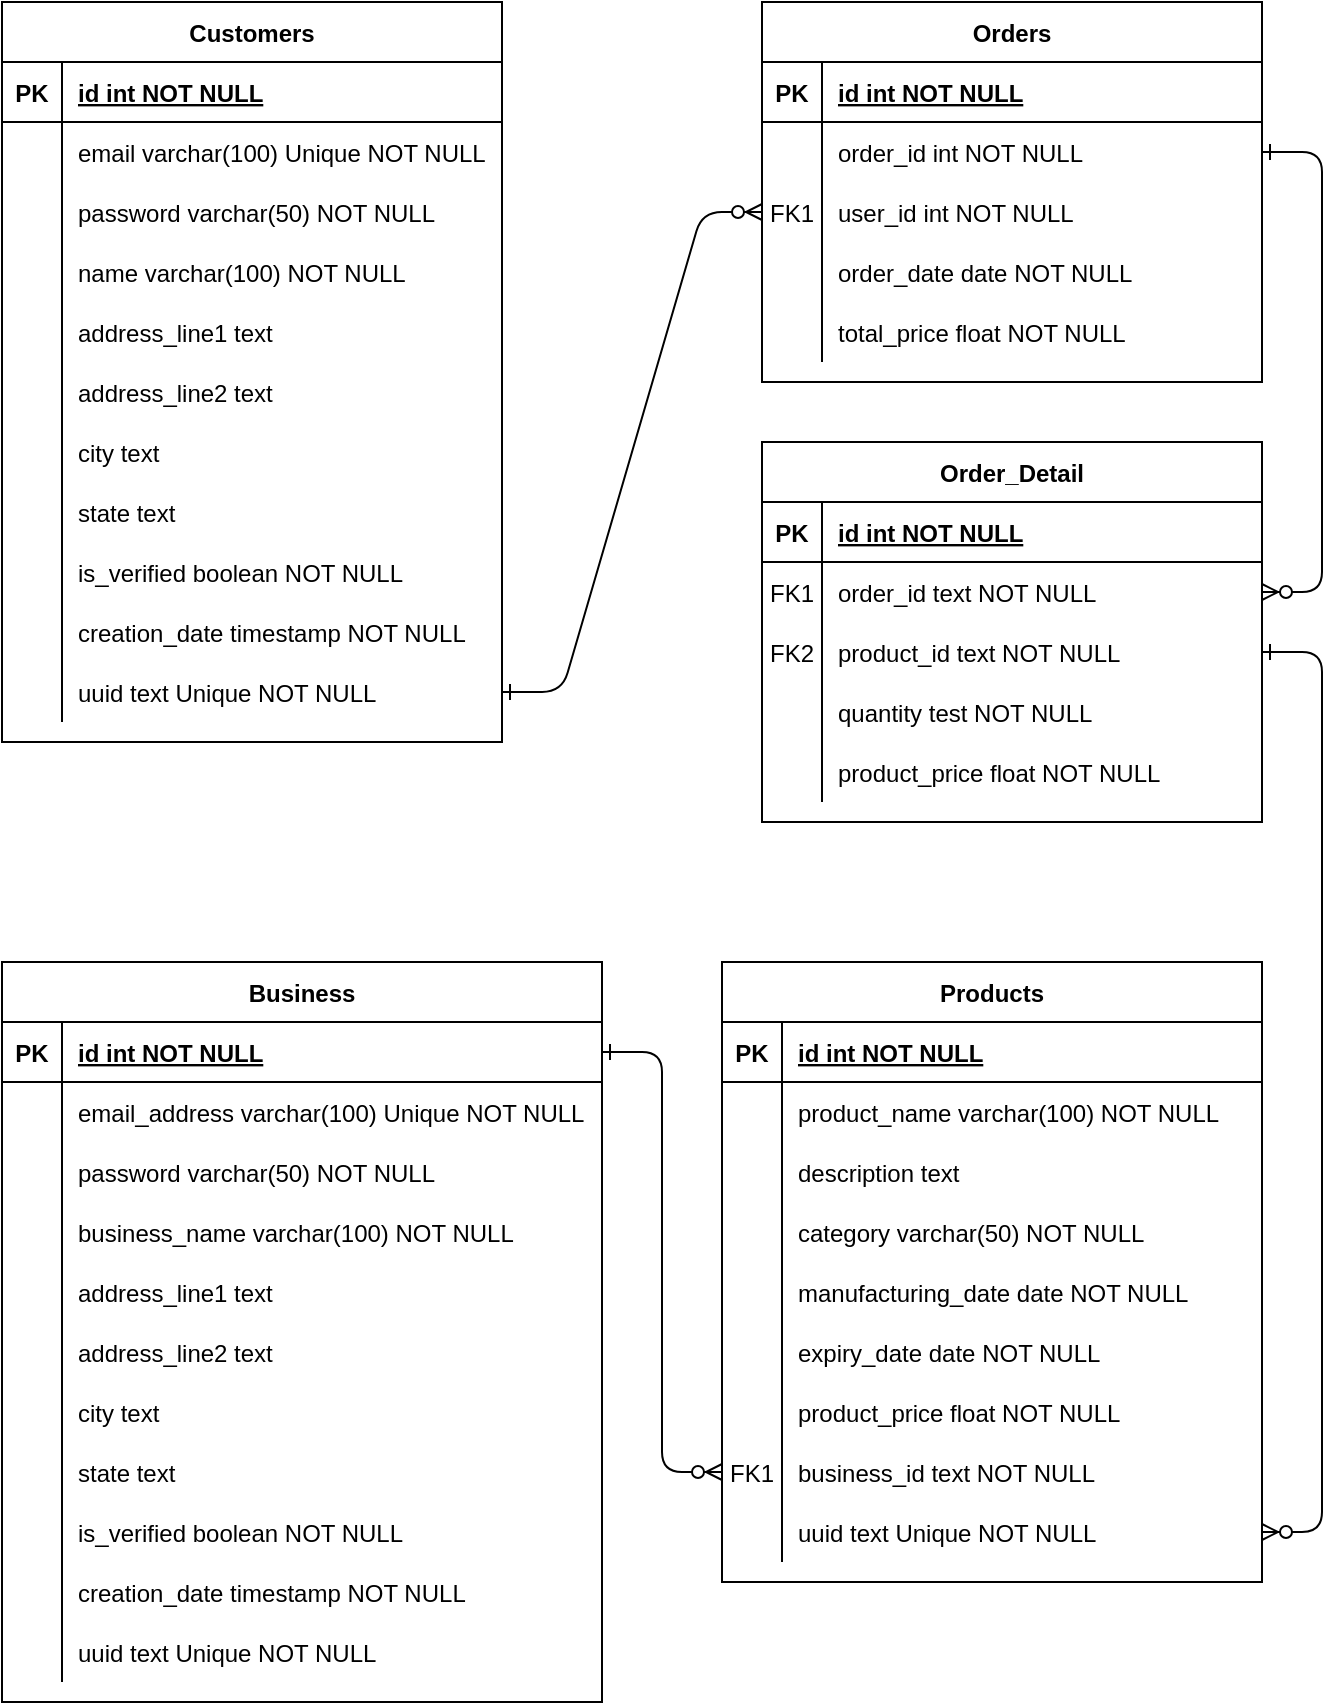 <mxfile version="24.7.1" type="device">
  <diagram id="R2lEEEUBdFMjLlhIrx00" name="Page-1">
    <mxGraphModel dx="1432" dy="617" grid="1" gridSize="10" guides="1" tooltips="1" connect="1" arrows="1" fold="1" page="1" pageScale="1" pageWidth="850" pageHeight="1100" math="0" shadow="0" extFonts="Permanent Marker^https://fonts.googleapis.com/css?family=Permanent+Marker">
      <root>
        <mxCell id="0" />
        <mxCell id="1" parent="0" />
        <mxCell id="C-vyLk0tnHw3VtMMgP7b-1" value="" style="edgeStyle=entityRelationEdgeStyle;endArrow=ERzeroToMany;startArrow=ERone;endFill=1;startFill=0;exitX=1;exitY=0.5;exitDx=0;exitDy=0;" parent="1" source="V-h8MmGBOBJS6h8wDKpX-10" target="C-vyLk0tnHw3VtMMgP7b-6" edge="1">
          <mxGeometry width="100" height="100" relative="1" as="geometry">
            <mxPoint x="340" y="720" as="sourcePoint" />
            <mxPoint x="440" y="620" as="targetPoint" />
          </mxGeometry>
        </mxCell>
        <mxCell id="C-vyLk0tnHw3VtMMgP7b-2" value="Orders" style="shape=table;startSize=30;container=1;collapsible=1;childLayout=tableLayout;fixedRows=1;rowLines=0;fontStyle=1;align=center;resizeLast=1;" parent="1" vertex="1">
          <mxGeometry x="420" y="40" width="250" height="190" as="geometry" />
        </mxCell>
        <mxCell id="C-vyLk0tnHw3VtMMgP7b-3" value="" style="shape=partialRectangle;collapsible=0;dropTarget=0;pointerEvents=0;fillColor=none;points=[[0,0.5],[1,0.5]];portConstraint=eastwest;top=0;left=0;right=0;bottom=1;" parent="C-vyLk0tnHw3VtMMgP7b-2" vertex="1">
          <mxGeometry y="30" width="250" height="30" as="geometry" />
        </mxCell>
        <mxCell id="C-vyLk0tnHw3VtMMgP7b-4" value="PK" style="shape=partialRectangle;overflow=hidden;connectable=0;fillColor=none;top=0;left=0;bottom=0;right=0;fontStyle=1;" parent="C-vyLk0tnHw3VtMMgP7b-3" vertex="1">
          <mxGeometry width="30" height="30" as="geometry">
            <mxRectangle width="30" height="30" as="alternateBounds" />
          </mxGeometry>
        </mxCell>
        <mxCell id="C-vyLk0tnHw3VtMMgP7b-5" value="id int NOT NULL " style="shape=partialRectangle;overflow=hidden;connectable=0;fillColor=none;top=0;left=0;bottom=0;right=0;align=left;spacingLeft=6;fontStyle=5;" parent="C-vyLk0tnHw3VtMMgP7b-3" vertex="1">
          <mxGeometry x="30" width="220" height="30" as="geometry">
            <mxRectangle width="220" height="30" as="alternateBounds" />
          </mxGeometry>
        </mxCell>
        <mxCell id="V-h8MmGBOBJS6h8wDKpX-13" style="shape=partialRectangle;collapsible=0;dropTarget=0;pointerEvents=0;fillColor=none;points=[[0,0.5],[1,0.5]];portConstraint=eastwest;top=0;left=0;right=0;bottom=0;" vertex="1" parent="C-vyLk0tnHw3VtMMgP7b-2">
          <mxGeometry y="60" width="250" height="30" as="geometry" />
        </mxCell>
        <mxCell id="V-h8MmGBOBJS6h8wDKpX-14" style="shape=partialRectangle;overflow=hidden;connectable=0;fillColor=none;top=0;left=0;bottom=0;right=0;" vertex="1" parent="V-h8MmGBOBJS6h8wDKpX-13">
          <mxGeometry width="30" height="30" as="geometry">
            <mxRectangle width="30" height="30" as="alternateBounds" />
          </mxGeometry>
        </mxCell>
        <mxCell id="V-h8MmGBOBJS6h8wDKpX-15" value="order_id int NOT NULL" style="shape=partialRectangle;overflow=hidden;connectable=0;fillColor=none;top=0;left=0;bottom=0;right=0;align=left;spacingLeft=6;" vertex="1" parent="V-h8MmGBOBJS6h8wDKpX-13">
          <mxGeometry x="30" width="220" height="30" as="geometry">
            <mxRectangle width="220" height="30" as="alternateBounds" />
          </mxGeometry>
        </mxCell>
        <mxCell id="C-vyLk0tnHw3VtMMgP7b-6" value="" style="shape=partialRectangle;collapsible=0;dropTarget=0;pointerEvents=0;fillColor=none;points=[[0,0.5],[1,0.5]];portConstraint=eastwest;top=0;left=0;right=0;bottom=0;" parent="C-vyLk0tnHw3VtMMgP7b-2" vertex="1">
          <mxGeometry y="90" width="250" height="30" as="geometry" />
        </mxCell>
        <mxCell id="C-vyLk0tnHw3VtMMgP7b-7" value="FK1" style="shape=partialRectangle;overflow=hidden;connectable=0;fillColor=none;top=0;left=0;bottom=0;right=0;" parent="C-vyLk0tnHw3VtMMgP7b-6" vertex="1">
          <mxGeometry width="30" height="30" as="geometry">
            <mxRectangle width="30" height="30" as="alternateBounds" />
          </mxGeometry>
        </mxCell>
        <mxCell id="C-vyLk0tnHw3VtMMgP7b-8" value="user_id int NOT NULL" style="shape=partialRectangle;overflow=hidden;connectable=0;fillColor=none;top=0;left=0;bottom=0;right=0;align=left;spacingLeft=6;" parent="C-vyLk0tnHw3VtMMgP7b-6" vertex="1">
          <mxGeometry x="30" width="220" height="30" as="geometry">
            <mxRectangle width="220" height="30" as="alternateBounds" />
          </mxGeometry>
        </mxCell>
        <mxCell id="C-vyLk0tnHw3VtMMgP7b-9" value="" style="shape=partialRectangle;collapsible=0;dropTarget=0;pointerEvents=0;fillColor=none;points=[[0,0.5],[1,0.5]];portConstraint=eastwest;top=0;left=0;right=0;bottom=0;" parent="C-vyLk0tnHw3VtMMgP7b-2" vertex="1">
          <mxGeometry y="120" width="250" height="30" as="geometry" />
        </mxCell>
        <mxCell id="C-vyLk0tnHw3VtMMgP7b-10" value="" style="shape=partialRectangle;overflow=hidden;connectable=0;fillColor=none;top=0;left=0;bottom=0;right=0;" parent="C-vyLk0tnHw3VtMMgP7b-9" vertex="1">
          <mxGeometry width="30" height="30" as="geometry">
            <mxRectangle width="30" height="30" as="alternateBounds" />
          </mxGeometry>
        </mxCell>
        <mxCell id="C-vyLk0tnHw3VtMMgP7b-11" value="order_date date NOT NULL" style="shape=partialRectangle;overflow=hidden;connectable=0;fillColor=none;top=0;left=0;bottom=0;right=0;align=left;spacingLeft=6;" parent="C-vyLk0tnHw3VtMMgP7b-9" vertex="1">
          <mxGeometry x="30" width="220" height="30" as="geometry">
            <mxRectangle width="220" height="30" as="alternateBounds" />
          </mxGeometry>
        </mxCell>
        <mxCell id="ShXCpI97t33gmEGdTsyw-86" style="shape=partialRectangle;collapsible=0;dropTarget=0;pointerEvents=0;fillColor=none;points=[[0,0.5],[1,0.5]];portConstraint=eastwest;top=0;left=0;right=0;bottom=0;" parent="C-vyLk0tnHw3VtMMgP7b-2" vertex="1">
          <mxGeometry y="150" width="250" height="30" as="geometry" />
        </mxCell>
        <mxCell id="ShXCpI97t33gmEGdTsyw-87" style="shape=partialRectangle;overflow=hidden;connectable=0;fillColor=none;top=0;left=0;bottom=0;right=0;" parent="ShXCpI97t33gmEGdTsyw-86" vertex="1">
          <mxGeometry width="30" height="30" as="geometry">
            <mxRectangle width="30" height="30" as="alternateBounds" />
          </mxGeometry>
        </mxCell>
        <mxCell id="ShXCpI97t33gmEGdTsyw-88" value="total_price float NOT NULL" style="shape=partialRectangle;overflow=hidden;connectable=0;fillColor=none;top=0;left=0;bottom=0;right=0;align=left;spacingLeft=6;" parent="ShXCpI97t33gmEGdTsyw-86" vertex="1">
          <mxGeometry x="30" width="220" height="30" as="geometry">
            <mxRectangle width="220" height="30" as="alternateBounds" />
          </mxGeometry>
        </mxCell>
        <mxCell id="C-vyLk0tnHw3VtMMgP7b-23" value="Customers" style="shape=table;startSize=30;container=1;collapsible=1;childLayout=tableLayout;fixedRows=1;rowLines=0;fontStyle=1;align=center;resizeLast=1;" parent="1" vertex="1">
          <mxGeometry x="40" y="40" width="250" height="370" as="geometry" />
        </mxCell>
        <mxCell id="C-vyLk0tnHw3VtMMgP7b-24" value="" style="shape=partialRectangle;collapsible=0;dropTarget=0;pointerEvents=0;fillColor=none;points=[[0,0.5],[1,0.5]];portConstraint=eastwest;top=0;left=0;right=0;bottom=1;" parent="C-vyLk0tnHw3VtMMgP7b-23" vertex="1">
          <mxGeometry y="30" width="250" height="30" as="geometry" />
        </mxCell>
        <mxCell id="C-vyLk0tnHw3VtMMgP7b-25" value="PK" style="shape=partialRectangle;overflow=hidden;connectable=0;fillColor=none;top=0;left=0;bottom=0;right=0;fontStyle=1;" parent="C-vyLk0tnHw3VtMMgP7b-24" vertex="1">
          <mxGeometry width="30" height="30" as="geometry">
            <mxRectangle width="30" height="30" as="alternateBounds" />
          </mxGeometry>
        </mxCell>
        <mxCell id="C-vyLk0tnHw3VtMMgP7b-26" value="id int NOT NULL " style="shape=partialRectangle;overflow=hidden;connectable=0;fillColor=none;top=0;left=0;bottom=0;right=0;align=left;spacingLeft=6;fontStyle=5;" parent="C-vyLk0tnHw3VtMMgP7b-24" vertex="1">
          <mxGeometry x="30" width="220" height="30" as="geometry">
            <mxRectangle width="220" height="30" as="alternateBounds" />
          </mxGeometry>
        </mxCell>
        <mxCell id="ShXCpI97t33gmEGdTsyw-44" style="shape=partialRectangle;collapsible=0;dropTarget=0;pointerEvents=0;fillColor=none;points=[[0,0.5],[1,0.5]];portConstraint=eastwest;top=0;left=0;right=0;bottom=0;" parent="C-vyLk0tnHw3VtMMgP7b-23" vertex="1">
          <mxGeometry y="60" width="250" height="30" as="geometry" />
        </mxCell>
        <mxCell id="ShXCpI97t33gmEGdTsyw-45" style="shape=partialRectangle;overflow=hidden;connectable=0;fillColor=none;top=0;left=0;bottom=0;right=0;" parent="ShXCpI97t33gmEGdTsyw-44" vertex="1">
          <mxGeometry width="30" height="30" as="geometry">
            <mxRectangle width="30" height="30" as="alternateBounds" />
          </mxGeometry>
        </mxCell>
        <mxCell id="ShXCpI97t33gmEGdTsyw-46" value="email varchar(100) Unique NOT NULL" style="shape=partialRectangle;overflow=hidden;connectable=0;fillColor=none;top=0;left=0;bottom=0;right=0;align=left;spacingLeft=6;" parent="ShXCpI97t33gmEGdTsyw-44" vertex="1">
          <mxGeometry x="30" width="220" height="30" as="geometry">
            <mxRectangle width="220" height="30" as="alternateBounds" />
          </mxGeometry>
        </mxCell>
        <mxCell id="C-vyLk0tnHw3VtMMgP7b-27" value="" style="shape=partialRectangle;collapsible=0;dropTarget=0;pointerEvents=0;fillColor=none;points=[[0,0.5],[1,0.5]];portConstraint=eastwest;top=0;left=0;right=0;bottom=0;" parent="C-vyLk0tnHw3VtMMgP7b-23" vertex="1">
          <mxGeometry y="90" width="250" height="30" as="geometry" />
        </mxCell>
        <mxCell id="C-vyLk0tnHw3VtMMgP7b-28" value="" style="shape=partialRectangle;overflow=hidden;connectable=0;fillColor=none;top=0;left=0;bottom=0;right=0;" parent="C-vyLk0tnHw3VtMMgP7b-27" vertex="1">
          <mxGeometry width="30" height="30" as="geometry">
            <mxRectangle width="30" height="30" as="alternateBounds" />
          </mxGeometry>
        </mxCell>
        <mxCell id="C-vyLk0tnHw3VtMMgP7b-29" value="password varchar(50) NOT NULL" style="shape=partialRectangle;overflow=hidden;connectable=0;fillColor=none;top=0;left=0;bottom=0;right=0;align=left;spacingLeft=6;" parent="C-vyLk0tnHw3VtMMgP7b-27" vertex="1">
          <mxGeometry x="30" width="220" height="30" as="geometry">
            <mxRectangle width="220" height="30" as="alternateBounds" />
          </mxGeometry>
        </mxCell>
        <mxCell id="ShXCpI97t33gmEGdTsyw-83" style="shape=partialRectangle;collapsible=0;dropTarget=0;pointerEvents=0;fillColor=none;points=[[0,0.5],[1,0.5]];portConstraint=eastwest;top=0;left=0;right=0;bottom=0;" parent="C-vyLk0tnHw3VtMMgP7b-23" vertex="1">
          <mxGeometry y="120" width="250" height="30" as="geometry" />
        </mxCell>
        <mxCell id="ShXCpI97t33gmEGdTsyw-84" style="shape=partialRectangle;overflow=hidden;connectable=0;fillColor=none;top=0;left=0;bottom=0;right=0;" parent="ShXCpI97t33gmEGdTsyw-83" vertex="1">
          <mxGeometry width="30" height="30" as="geometry">
            <mxRectangle width="30" height="30" as="alternateBounds" />
          </mxGeometry>
        </mxCell>
        <mxCell id="ShXCpI97t33gmEGdTsyw-85" value="name varchar(100) NOT NULL" style="shape=partialRectangle;overflow=hidden;connectable=0;fillColor=none;top=0;left=0;bottom=0;right=0;align=left;spacingLeft=6;" parent="ShXCpI97t33gmEGdTsyw-83" vertex="1">
          <mxGeometry x="30" width="220" height="30" as="geometry">
            <mxRectangle width="220" height="30" as="alternateBounds" />
          </mxGeometry>
        </mxCell>
        <mxCell id="ShXCpI97t33gmEGdTsyw-80" style="shape=partialRectangle;collapsible=0;dropTarget=0;pointerEvents=0;fillColor=none;points=[[0,0.5],[1,0.5]];portConstraint=eastwest;top=0;left=0;right=0;bottom=0;" parent="C-vyLk0tnHw3VtMMgP7b-23" vertex="1">
          <mxGeometry y="150" width="250" height="30" as="geometry" />
        </mxCell>
        <mxCell id="ShXCpI97t33gmEGdTsyw-81" style="shape=partialRectangle;overflow=hidden;connectable=0;fillColor=none;top=0;left=0;bottom=0;right=0;" parent="ShXCpI97t33gmEGdTsyw-80" vertex="1">
          <mxGeometry width="30" height="30" as="geometry">
            <mxRectangle width="30" height="30" as="alternateBounds" />
          </mxGeometry>
        </mxCell>
        <mxCell id="ShXCpI97t33gmEGdTsyw-82" value="address_line1 text" style="shape=partialRectangle;overflow=hidden;connectable=0;fillColor=none;top=0;left=0;bottom=0;right=0;align=left;spacingLeft=6;" parent="ShXCpI97t33gmEGdTsyw-80" vertex="1">
          <mxGeometry x="30" width="220" height="30" as="geometry">
            <mxRectangle width="220" height="30" as="alternateBounds" />
          </mxGeometry>
        </mxCell>
        <mxCell id="ShXCpI97t33gmEGdTsyw-77" style="shape=partialRectangle;collapsible=0;dropTarget=0;pointerEvents=0;fillColor=none;points=[[0,0.5],[1,0.5]];portConstraint=eastwest;top=0;left=0;right=0;bottom=0;" parent="C-vyLk0tnHw3VtMMgP7b-23" vertex="1">
          <mxGeometry y="180" width="250" height="30" as="geometry" />
        </mxCell>
        <mxCell id="ShXCpI97t33gmEGdTsyw-78" style="shape=partialRectangle;overflow=hidden;connectable=0;fillColor=none;top=0;left=0;bottom=0;right=0;" parent="ShXCpI97t33gmEGdTsyw-77" vertex="1">
          <mxGeometry width="30" height="30" as="geometry">
            <mxRectangle width="30" height="30" as="alternateBounds" />
          </mxGeometry>
        </mxCell>
        <mxCell id="ShXCpI97t33gmEGdTsyw-79" value="address_line2 text" style="shape=partialRectangle;overflow=hidden;connectable=0;fillColor=none;top=0;left=0;bottom=0;right=0;align=left;spacingLeft=6;" parent="ShXCpI97t33gmEGdTsyw-77" vertex="1">
          <mxGeometry x="30" width="220" height="30" as="geometry">
            <mxRectangle width="220" height="30" as="alternateBounds" />
          </mxGeometry>
        </mxCell>
        <mxCell id="ShXCpI97t33gmEGdTsyw-74" style="shape=partialRectangle;collapsible=0;dropTarget=0;pointerEvents=0;fillColor=none;points=[[0,0.5],[1,0.5]];portConstraint=eastwest;top=0;left=0;right=0;bottom=0;" parent="C-vyLk0tnHw3VtMMgP7b-23" vertex="1">
          <mxGeometry y="210" width="250" height="30" as="geometry" />
        </mxCell>
        <mxCell id="ShXCpI97t33gmEGdTsyw-75" style="shape=partialRectangle;overflow=hidden;connectable=0;fillColor=none;top=0;left=0;bottom=0;right=0;" parent="ShXCpI97t33gmEGdTsyw-74" vertex="1">
          <mxGeometry width="30" height="30" as="geometry">
            <mxRectangle width="30" height="30" as="alternateBounds" />
          </mxGeometry>
        </mxCell>
        <mxCell id="ShXCpI97t33gmEGdTsyw-76" value="city text" style="shape=partialRectangle;overflow=hidden;connectable=0;fillColor=none;top=0;left=0;bottom=0;right=0;align=left;spacingLeft=6;" parent="ShXCpI97t33gmEGdTsyw-74" vertex="1">
          <mxGeometry x="30" width="220" height="30" as="geometry">
            <mxRectangle width="220" height="30" as="alternateBounds" />
          </mxGeometry>
        </mxCell>
        <mxCell id="ShXCpI97t33gmEGdTsyw-71" style="shape=partialRectangle;collapsible=0;dropTarget=0;pointerEvents=0;fillColor=none;points=[[0,0.5],[1,0.5]];portConstraint=eastwest;top=0;left=0;right=0;bottom=0;" parent="C-vyLk0tnHw3VtMMgP7b-23" vertex="1">
          <mxGeometry y="240" width="250" height="30" as="geometry" />
        </mxCell>
        <mxCell id="ShXCpI97t33gmEGdTsyw-72" style="shape=partialRectangle;overflow=hidden;connectable=0;fillColor=none;top=0;left=0;bottom=0;right=0;" parent="ShXCpI97t33gmEGdTsyw-71" vertex="1">
          <mxGeometry width="30" height="30" as="geometry">
            <mxRectangle width="30" height="30" as="alternateBounds" />
          </mxGeometry>
        </mxCell>
        <mxCell id="ShXCpI97t33gmEGdTsyw-73" value="state text" style="shape=partialRectangle;overflow=hidden;connectable=0;fillColor=none;top=0;left=0;bottom=0;right=0;align=left;spacingLeft=6;" parent="ShXCpI97t33gmEGdTsyw-71" vertex="1">
          <mxGeometry x="30" width="220" height="30" as="geometry">
            <mxRectangle width="220" height="30" as="alternateBounds" />
          </mxGeometry>
        </mxCell>
        <mxCell id="ShXCpI97t33gmEGdTsyw-68" style="shape=partialRectangle;collapsible=0;dropTarget=0;pointerEvents=0;fillColor=none;points=[[0,0.5],[1,0.5]];portConstraint=eastwest;top=0;left=0;right=0;bottom=0;" parent="C-vyLk0tnHw3VtMMgP7b-23" vertex="1">
          <mxGeometry y="270" width="250" height="30" as="geometry" />
        </mxCell>
        <mxCell id="ShXCpI97t33gmEGdTsyw-69" style="shape=partialRectangle;overflow=hidden;connectable=0;fillColor=none;top=0;left=0;bottom=0;right=0;" parent="ShXCpI97t33gmEGdTsyw-68" vertex="1">
          <mxGeometry width="30" height="30" as="geometry">
            <mxRectangle width="30" height="30" as="alternateBounds" />
          </mxGeometry>
        </mxCell>
        <mxCell id="ShXCpI97t33gmEGdTsyw-70" value="is_verified boolean NOT NULL" style="shape=partialRectangle;overflow=hidden;connectable=0;fillColor=none;top=0;left=0;bottom=0;right=0;align=left;spacingLeft=6;" parent="ShXCpI97t33gmEGdTsyw-68" vertex="1">
          <mxGeometry x="30" width="220" height="30" as="geometry">
            <mxRectangle width="220" height="30" as="alternateBounds" />
          </mxGeometry>
        </mxCell>
        <mxCell id="ShXCpI97t33gmEGdTsyw-65" style="shape=partialRectangle;collapsible=0;dropTarget=0;pointerEvents=0;fillColor=none;points=[[0,0.5],[1,0.5]];portConstraint=eastwest;top=0;left=0;right=0;bottom=0;" parent="C-vyLk0tnHw3VtMMgP7b-23" vertex="1">
          <mxGeometry y="300" width="250" height="30" as="geometry" />
        </mxCell>
        <mxCell id="ShXCpI97t33gmEGdTsyw-66" style="shape=partialRectangle;overflow=hidden;connectable=0;fillColor=none;top=0;left=0;bottom=0;right=0;" parent="ShXCpI97t33gmEGdTsyw-65" vertex="1">
          <mxGeometry width="30" height="30" as="geometry">
            <mxRectangle width="30" height="30" as="alternateBounds" />
          </mxGeometry>
        </mxCell>
        <mxCell id="ShXCpI97t33gmEGdTsyw-67" value="creation_date timestamp NOT NULL" style="shape=partialRectangle;overflow=hidden;connectable=0;fillColor=none;top=0;left=0;bottom=0;right=0;align=left;spacingLeft=6;" parent="ShXCpI97t33gmEGdTsyw-65" vertex="1">
          <mxGeometry x="30" width="220" height="30" as="geometry">
            <mxRectangle width="220" height="30" as="alternateBounds" />
          </mxGeometry>
        </mxCell>
        <mxCell id="V-h8MmGBOBJS6h8wDKpX-10" style="shape=partialRectangle;collapsible=0;dropTarget=0;pointerEvents=0;fillColor=none;points=[[0,0.5],[1,0.5]];portConstraint=eastwest;top=0;left=0;right=0;bottom=0;" vertex="1" parent="C-vyLk0tnHw3VtMMgP7b-23">
          <mxGeometry y="330" width="250" height="30" as="geometry" />
        </mxCell>
        <mxCell id="V-h8MmGBOBJS6h8wDKpX-11" style="shape=partialRectangle;overflow=hidden;connectable=0;fillColor=none;top=0;left=0;bottom=0;right=0;" vertex="1" parent="V-h8MmGBOBJS6h8wDKpX-10">
          <mxGeometry width="30" height="30" as="geometry">
            <mxRectangle width="30" height="30" as="alternateBounds" />
          </mxGeometry>
        </mxCell>
        <mxCell id="V-h8MmGBOBJS6h8wDKpX-12" value="uuid text Unique NOT NULL" style="shape=partialRectangle;overflow=hidden;connectable=0;fillColor=none;top=0;left=0;bottom=0;right=0;align=left;spacingLeft=6;" vertex="1" parent="V-h8MmGBOBJS6h8wDKpX-10">
          <mxGeometry x="30" width="220" height="30" as="geometry">
            <mxRectangle width="220" height="30" as="alternateBounds" />
          </mxGeometry>
        </mxCell>
        <mxCell id="ShXCpI97t33gmEGdTsyw-102" value="" style="edgeStyle=entityRelationEdgeStyle;endArrow=ERzeroToMany;startArrow=ERone;endFill=1;startFill=0;exitX=1;exitY=0.5;exitDx=0;exitDy=0;entryX=1;entryY=0.5;entryDx=0;entryDy=0;" parent="1" source="V-h8MmGBOBJS6h8wDKpX-13" target="V-h8MmGBOBJS6h8wDKpX-26" edge="1">
          <mxGeometry width="100" height="100" relative="1" as="geometry">
            <mxPoint x="660" y="90" as="sourcePoint" />
            <mxPoint x="790" y="285" as="targetPoint" />
          </mxGeometry>
        </mxCell>
        <mxCell id="ShXCpI97t33gmEGdTsyw-103" value="Business" style="shape=table;startSize=30;container=1;collapsible=1;childLayout=tableLayout;fixedRows=1;rowLines=0;fontStyle=1;align=center;resizeLast=1;" parent="1" vertex="1">
          <mxGeometry x="40" y="520" width="300" height="370" as="geometry" />
        </mxCell>
        <mxCell id="ShXCpI97t33gmEGdTsyw-104" value="" style="shape=partialRectangle;collapsible=0;dropTarget=0;pointerEvents=0;fillColor=none;points=[[0,0.5],[1,0.5]];portConstraint=eastwest;top=0;left=0;right=0;bottom=1;" parent="ShXCpI97t33gmEGdTsyw-103" vertex="1">
          <mxGeometry y="30" width="300" height="30" as="geometry" />
        </mxCell>
        <mxCell id="ShXCpI97t33gmEGdTsyw-105" value="PK" style="shape=partialRectangle;overflow=hidden;connectable=0;fillColor=none;top=0;left=0;bottom=0;right=0;fontStyle=1;" parent="ShXCpI97t33gmEGdTsyw-104" vertex="1">
          <mxGeometry width="30" height="30" as="geometry">
            <mxRectangle width="30" height="30" as="alternateBounds" />
          </mxGeometry>
        </mxCell>
        <mxCell id="ShXCpI97t33gmEGdTsyw-106" value="id int NOT NULL " style="shape=partialRectangle;overflow=hidden;connectable=0;fillColor=none;top=0;left=0;bottom=0;right=0;align=left;spacingLeft=6;fontStyle=5;" parent="ShXCpI97t33gmEGdTsyw-104" vertex="1">
          <mxGeometry x="30" width="270" height="30" as="geometry">
            <mxRectangle width="270" height="30" as="alternateBounds" />
          </mxGeometry>
        </mxCell>
        <mxCell id="ShXCpI97t33gmEGdTsyw-107" style="shape=partialRectangle;collapsible=0;dropTarget=0;pointerEvents=0;fillColor=none;points=[[0,0.5],[1,0.5]];portConstraint=eastwest;top=0;left=0;right=0;bottom=0;" parent="ShXCpI97t33gmEGdTsyw-103" vertex="1">
          <mxGeometry y="60" width="300" height="30" as="geometry" />
        </mxCell>
        <mxCell id="ShXCpI97t33gmEGdTsyw-108" style="shape=partialRectangle;overflow=hidden;connectable=0;fillColor=none;top=0;left=0;bottom=0;right=0;" parent="ShXCpI97t33gmEGdTsyw-107" vertex="1">
          <mxGeometry width="30" height="30" as="geometry">
            <mxRectangle width="30" height="30" as="alternateBounds" />
          </mxGeometry>
        </mxCell>
        <mxCell id="ShXCpI97t33gmEGdTsyw-109" value="email_address varchar(100) Unique NOT NULL" style="shape=partialRectangle;overflow=hidden;connectable=0;fillColor=none;top=0;left=0;bottom=0;right=0;align=left;spacingLeft=6;" parent="ShXCpI97t33gmEGdTsyw-107" vertex="1">
          <mxGeometry x="30" width="270" height="30" as="geometry">
            <mxRectangle width="270" height="30" as="alternateBounds" />
          </mxGeometry>
        </mxCell>
        <mxCell id="ShXCpI97t33gmEGdTsyw-110" value="" style="shape=partialRectangle;collapsible=0;dropTarget=0;pointerEvents=0;fillColor=none;points=[[0,0.5],[1,0.5]];portConstraint=eastwest;top=0;left=0;right=0;bottom=0;" parent="ShXCpI97t33gmEGdTsyw-103" vertex="1">
          <mxGeometry y="90" width="300" height="30" as="geometry" />
        </mxCell>
        <mxCell id="ShXCpI97t33gmEGdTsyw-111" value="" style="shape=partialRectangle;overflow=hidden;connectable=0;fillColor=none;top=0;left=0;bottom=0;right=0;" parent="ShXCpI97t33gmEGdTsyw-110" vertex="1">
          <mxGeometry width="30" height="30" as="geometry">
            <mxRectangle width="30" height="30" as="alternateBounds" />
          </mxGeometry>
        </mxCell>
        <mxCell id="ShXCpI97t33gmEGdTsyw-112" value="password varchar(50) NOT NULL" style="shape=partialRectangle;overflow=hidden;connectable=0;fillColor=none;top=0;left=0;bottom=0;right=0;align=left;spacingLeft=6;" parent="ShXCpI97t33gmEGdTsyw-110" vertex="1">
          <mxGeometry x="30" width="270" height="30" as="geometry">
            <mxRectangle width="270" height="30" as="alternateBounds" />
          </mxGeometry>
        </mxCell>
        <mxCell id="ShXCpI97t33gmEGdTsyw-113" style="shape=partialRectangle;collapsible=0;dropTarget=0;pointerEvents=0;fillColor=none;points=[[0,0.5],[1,0.5]];portConstraint=eastwest;top=0;left=0;right=0;bottom=0;" parent="ShXCpI97t33gmEGdTsyw-103" vertex="1">
          <mxGeometry y="120" width="300" height="30" as="geometry" />
        </mxCell>
        <mxCell id="ShXCpI97t33gmEGdTsyw-114" style="shape=partialRectangle;overflow=hidden;connectable=0;fillColor=none;top=0;left=0;bottom=0;right=0;" parent="ShXCpI97t33gmEGdTsyw-113" vertex="1">
          <mxGeometry width="30" height="30" as="geometry">
            <mxRectangle width="30" height="30" as="alternateBounds" />
          </mxGeometry>
        </mxCell>
        <mxCell id="ShXCpI97t33gmEGdTsyw-115" value="business_name varchar(100) NOT NULL" style="shape=partialRectangle;overflow=hidden;connectable=0;fillColor=none;top=0;left=0;bottom=0;right=0;align=left;spacingLeft=6;" parent="ShXCpI97t33gmEGdTsyw-113" vertex="1">
          <mxGeometry x="30" width="270" height="30" as="geometry">
            <mxRectangle width="270" height="30" as="alternateBounds" />
          </mxGeometry>
        </mxCell>
        <mxCell id="ShXCpI97t33gmEGdTsyw-116" style="shape=partialRectangle;collapsible=0;dropTarget=0;pointerEvents=0;fillColor=none;points=[[0,0.5],[1,0.5]];portConstraint=eastwest;top=0;left=0;right=0;bottom=0;" parent="ShXCpI97t33gmEGdTsyw-103" vertex="1">
          <mxGeometry y="150" width="300" height="30" as="geometry" />
        </mxCell>
        <mxCell id="ShXCpI97t33gmEGdTsyw-117" style="shape=partialRectangle;overflow=hidden;connectable=0;fillColor=none;top=0;left=0;bottom=0;right=0;" parent="ShXCpI97t33gmEGdTsyw-116" vertex="1">
          <mxGeometry width="30" height="30" as="geometry">
            <mxRectangle width="30" height="30" as="alternateBounds" />
          </mxGeometry>
        </mxCell>
        <mxCell id="ShXCpI97t33gmEGdTsyw-118" value="address_line1 text" style="shape=partialRectangle;overflow=hidden;connectable=0;fillColor=none;top=0;left=0;bottom=0;right=0;align=left;spacingLeft=6;" parent="ShXCpI97t33gmEGdTsyw-116" vertex="1">
          <mxGeometry x="30" width="270" height="30" as="geometry">
            <mxRectangle width="270" height="30" as="alternateBounds" />
          </mxGeometry>
        </mxCell>
        <mxCell id="ShXCpI97t33gmEGdTsyw-119" style="shape=partialRectangle;collapsible=0;dropTarget=0;pointerEvents=0;fillColor=none;points=[[0,0.5],[1,0.5]];portConstraint=eastwest;top=0;left=0;right=0;bottom=0;" parent="ShXCpI97t33gmEGdTsyw-103" vertex="1">
          <mxGeometry y="180" width="300" height="30" as="geometry" />
        </mxCell>
        <mxCell id="ShXCpI97t33gmEGdTsyw-120" style="shape=partialRectangle;overflow=hidden;connectable=0;fillColor=none;top=0;left=0;bottom=0;right=0;" parent="ShXCpI97t33gmEGdTsyw-119" vertex="1">
          <mxGeometry width="30" height="30" as="geometry">
            <mxRectangle width="30" height="30" as="alternateBounds" />
          </mxGeometry>
        </mxCell>
        <mxCell id="ShXCpI97t33gmEGdTsyw-121" value="address_line2 text" style="shape=partialRectangle;overflow=hidden;connectable=0;fillColor=none;top=0;left=0;bottom=0;right=0;align=left;spacingLeft=6;" parent="ShXCpI97t33gmEGdTsyw-119" vertex="1">
          <mxGeometry x="30" width="270" height="30" as="geometry">
            <mxRectangle width="270" height="30" as="alternateBounds" />
          </mxGeometry>
        </mxCell>
        <mxCell id="ShXCpI97t33gmEGdTsyw-122" style="shape=partialRectangle;collapsible=0;dropTarget=0;pointerEvents=0;fillColor=none;points=[[0,0.5],[1,0.5]];portConstraint=eastwest;top=0;left=0;right=0;bottom=0;" parent="ShXCpI97t33gmEGdTsyw-103" vertex="1">
          <mxGeometry y="210" width="300" height="30" as="geometry" />
        </mxCell>
        <mxCell id="ShXCpI97t33gmEGdTsyw-123" style="shape=partialRectangle;overflow=hidden;connectable=0;fillColor=none;top=0;left=0;bottom=0;right=0;" parent="ShXCpI97t33gmEGdTsyw-122" vertex="1">
          <mxGeometry width="30" height="30" as="geometry">
            <mxRectangle width="30" height="30" as="alternateBounds" />
          </mxGeometry>
        </mxCell>
        <mxCell id="ShXCpI97t33gmEGdTsyw-124" value="city text" style="shape=partialRectangle;overflow=hidden;connectable=0;fillColor=none;top=0;left=0;bottom=0;right=0;align=left;spacingLeft=6;" parent="ShXCpI97t33gmEGdTsyw-122" vertex="1">
          <mxGeometry x="30" width="270" height="30" as="geometry">
            <mxRectangle width="270" height="30" as="alternateBounds" />
          </mxGeometry>
        </mxCell>
        <mxCell id="ShXCpI97t33gmEGdTsyw-125" style="shape=partialRectangle;collapsible=0;dropTarget=0;pointerEvents=0;fillColor=none;points=[[0,0.5],[1,0.5]];portConstraint=eastwest;top=0;left=0;right=0;bottom=0;" parent="ShXCpI97t33gmEGdTsyw-103" vertex="1">
          <mxGeometry y="240" width="300" height="30" as="geometry" />
        </mxCell>
        <mxCell id="ShXCpI97t33gmEGdTsyw-126" style="shape=partialRectangle;overflow=hidden;connectable=0;fillColor=none;top=0;left=0;bottom=0;right=0;" parent="ShXCpI97t33gmEGdTsyw-125" vertex="1">
          <mxGeometry width="30" height="30" as="geometry">
            <mxRectangle width="30" height="30" as="alternateBounds" />
          </mxGeometry>
        </mxCell>
        <mxCell id="ShXCpI97t33gmEGdTsyw-127" value="state text" style="shape=partialRectangle;overflow=hidden;connectable=0;fillColor=none;top=0;left=0;bottom=0;right=0;align=left;spacingLeft=6;" parent="ShXCpI97t33gmEGdTsyw-125" vertex="1">
          <mxGeometry x="30" width="270" height="30" as="geometry">
            <mxRectangle width="270" height="30" as="alternateBounds" />
          </mxGeometry>
        </mxCell>
        <mxCell id="ShXCpI97t33gmEGdTsyw-128" style="shape=partialRectangle;collapsible=0;dropTarget=0;pointerEvents=0;fillColor=none;points=[[0,0.5],[1,0.5]];portConstraint=eastwest;top=0;left=0;right=0;bottom=0;" parent="ShXCpI97t33gmEGdTsyw-103" vertex="1">
          <mxGeometry y="270" width="300" height="30" as="geometry" />
        </mxCell>
        <mxCell id="ShXCpI97t33gmEGdTsyw-129" style="shape=partialRectangle;overflow=hidden;connectable=0;fillColor=none;top=0;left=0;bottom=0;right=0;" parent="ShXCpI97t33gmEGdTsyw-128" vertex="1">
          <mxGeometry width="30" height="30" as="geometry">
            <mxRectangle width="30" height="30" as="alternateBounds" />
          </mxGeometry>
        </mxCell>
        <mxCell id="ShXCpI97t33gmEGdTsyw-130" value="is_verified boolean NOT NULL" style="shape=partialRectangle;overflow=hidden;connectable=0;fillColor=none;top=0;left=0;bottom=0;right=0;align=left;spacingLeft=6;" parent="ShXCpI97t33gmEGdTsyw-128" vertex="1">
          <mxGeometry x="30" width="270" height="30" as="geometry">
            <mxRectangle width="270" height="30" as="alternateBounds" />
          </mxGeometry>
        </mxCell>
        <mxCell id="ShXCpI97t33gmEGdTsyw-131" style="shape=partialRectangle;collapsible=0;dropTarget=0;pointerEvents=0;fillColor=none;points=[[0,0.5],[1,0.5]];portConstraint=eastwest;top=0;left=0;right=0;bottom=0;" parent="ShXCpI97t33gmEGdTsyw-103" vertex="1">
          <mxGeometry y="300" width="300" height="30" as="geometry" />
        </mxCell>
        <mxCell id="ShXCpI97t33gmEGdTsyw-132" style="shape=partialRectangle;overflow=hidden;connectable=0;fillColor=none;top=0;left=0;bottom=0;right=0;" parent="ShXCpI97t33gmEGdTsyw-131" vertex="1">
          <mxGeometry width="30" height="30" as="geometry">
            <mxRectangle width="30" height="30" as="alternateBounds" />
          </mxGeometry>
        </mxCell>
        <mxCell id="ShXCpI97t33gmEGdTsyw-133" value="creation_date timestamp NOT NULL" style="shape=partialRectangle;overflow=hidden;connectable=0;fillColor=none;top=0;left=0;bottom=0;right=0;align=left;spacingLeft=6;" parent="ShXCpI97t33gmEGdTsyw-131" vertex="1">
          <mxGeometry x="30" width="270" height="30" as="geometry">
            <mxRectangle width="270" height="30" as="alternateBounds" />
          </mxGeometry>
        </mxCell>
        <mxCell id="V-h8MmGBOBJS6h8wDKpX-1" style="shape=partialRectangle;collapsible=0;dropTarget=0;pointerEvents=0;fillColor=none;points=[[0,0.5],[1,0.5]];portConstraint=eastwest;top=0;left=0;right=0;bottom=0;" vertex="1" parent="ShXCpI97t33gmEGdTsyw-103">
          <mxGeometry y="330" width="300" height="30" as="geometry" />
        </mxCell>
        <mxCell id="V-h8MmGBOBJS6h8wDKpX-2" style="shape=partialRectangle;overflow=hidden;connectable=0;fillColor=none;top=0;left=0;bottom=0;right=0;" vertex="1" parent="V-h8MmGBOBJS6h8wDKpX-1">
          <mxGeometry width="30" height="30" as="geometry">
            <mxRectangle width="30" height="30" as="alternateBounds" />
          </mxGeometry>
        </mxCell>
        <mxCell id="V-h8MmGBOBJS6h8wDKpX-3" value="uuid text Unique NOT NULL" style="shape=partialRectangle;overflow=hidden;connectable=0;fillColor=none;top=0;left=0;bottom=0;right=0;align=left;spacingLeft=6;" vertex="1" parent="V-h8MmGBOBJS6h8wDKpX-1">
          <mxGeometry x="30" width="270" height="30" as="geometry">
            <mxRectangle width="270" height="30" as="alternateBounds" />
          </mxGeometry>
        </mxCell>
        <mxCell id="ShXCpI97t33gmEGdTsyw-134" value="Products" style="shape=table;startSize=30;container=1;collapsible=1;childLayout=tableLayout;fixedRows=1;rowLines=0;fontStyle=1;align=center;resizeLast=1;" parent="1" vertex="1">
          <mxGeometry x="400" y="520" width="270" height="310" as="geometry" />
        </mxCell>
        <mxCell id="ShXCpI97t33gmEGdTsyw-135" value="" style="shape=partialRectangle;collapsible=0;dropTarget=0;pointerEvents=0;fillColor=none;points=[[0,0.5],[1,0.5]];portConstraint=eastwest;top=0;left=0;right=0;bottom=1;" parent="ShXCpI97t33gmEGdTsyw-134" vertex="1">
          <mxGeometry y="30" width="270" height="30" as="geometry" />
        </mxCell>
        <mxCell id="ShXCpI97t33gmEGdTsyw-136" value="PK" style="shape=partialRectangle;overflow=hidden;connectable=0;fillColor=none;top=0;left=0;bottom=0;right=0;fontStyle=1;" parent="ShXCpI97t33gmEGdTsyw-135" vertex="1">
          <mxGeometry width="30" height="30" as="geometry">
            <mxRectangle width="30" height="30" as="alternateBounds" />
          </mxGeometry>
        </mxCell>
        <mxCell id="ShXCpI97t33gmEGdTsyw-137" value="id int NOT NULL " style="shape=partialRectangle;overflow=hidden;connectable=0;fillColor=none;top=0;left=0;bottom=0;right=0;align=left;spacingLeft=6;fontStyle=5;" parent="ShXCpI97t33gmEGdTsyw-135" vertex="1">
          <mxGeometry x="30" width="240" height="30" as="geometry">
            <mxRectangle width="240" height="30" as="alternateBounds" />
          </mxGeometry>
        </mxCell>
        <mxCell id="ShXCpI97t33gmEGdTsyw-138" style="shape=partialRectangle;collapsible=0;dropTarget=0;pointerEvents=0;fillColor=none;points=[[0,0.5],[1,0.5]];portConstraint=eastwest;top=0;left=0;right=0;bottom=0;" parent="ShXCpI97t33gmEGdTsyw-134" vertex="1">
          <mxGeometry y="60" width="270" height="30" as="geometry" />
        </mxCell>
        <mxCell id="ShXCpI97t33gmEGdTsyw-139" style="shape=partialRectangle;overflow=hidden;connectable=0;fillColor=none;top=0;left=0;bottom=0;right=0;" parent="ShXCpI97t33gmEGdTsyw-138" vertex="1">
          <mxGeometry width="30" height="30" as="geometry">
            <mxRectangle width="30" height="30" as="alternateBounds" />
          </mxGeometry>
        </mxCell>
        <mxCell id="ShXCpI97t33gmEGdTsyw-140" value="product_name varchar(100) NOT NULL" style="shape=partialRectangle;overflow=hidden;connectable=0;fillColor=none;top=0;left=0;bottom=0;right=0;align=left;spacingLeft=6;" parent="ShXCpI97t33gmEGdTsyw-138" vertex="1">
          <mxGeometry x="30" width="240" height="30" as="geometry">
            <mxRectangle width="240" height="30" as="alternateBounds" />
          </mxGeometry>
        </mxCell>
        <mxCell id="ShXCpI97t33gmEGdTsyw-141" value="" style="shape=partialRectangle;collapsible=0;dropTarget=0;pointerEvents=0;fillColor=none;points=[[0,0.5],[1,0.5]];portConstraint=eastwest;top=0;left=0;right=0;bottom=0;" parent="ShXCpI97t33gmEGdTsyw-134" vertex="1">
          <mxGeometry y="90" width="270" height="30" as="geometry" />
        </mxCell>
        <mxCell id="ShXCpI97t33gmEGdTsyw-142" value="" style="shape=partialRectangle;overflow=hidden;connectable=0;fillColor=none;top=0;left=0;bottom=0;right=0;" parent="ShXCpI97t33gmEGdTsyw-141" vertex="1">
          <mxGeometry width="30" height="30" as="geometry">
            <mxRectangle width="30" height="30" as="alternateBounds" />
          </mxGeometry>
        </mxCell>
        <mxCell id="ShXCpI97t33gmEGdTsyw-143" value="description text" style="shape=partialRectangle;overflow=hidden;connectable=0;fillColor=none;top=0;left=0;bottom=0;right=0;align=left;spacingLeft=6;" parent="ShXCpI97t33gmEGdTsyw-141" vertex="1">
          <mxGeometry x="30" width="240" height="30" as="geometry">
            <mxRectangle width="240" height="30" as="alternateBounds" />
          </mxGeometry>
        </mxCell>
        <mxCell id="ShXCpI97t33gmEGdTsyw-144" style="shape=partialRectangle;collapsible=0;dropTarget=0;pointerEvents=0;fillColor=none;points=[[0,0.5],[1,0.5]];portConstraint=eastwest;top=0;left=0;right=0;bottom=0;" parent="ShXCpI97t33gmEGdTsyw-134" vertex="1">
          <mxGeometry y="120" width="270" height="30" as="geometry" />
        </mxCell>
        <mxCell id="ShXCpI97t33gmEGdTsyw-145" style="shape=partialRectangle;overflow=hidden;connectable=0;fillColor=none;top=0;left=0;bottom=0;right=0;" parent="ShXCpI97t33gmEGdTsyw-144" vertex="1">
          <mxGeometry width="30" height="30" as="geometry">
            <mxRectangle width="30" height="30" as="alternateBounds" />
          </mxGeometry>
        </mxCell>
        <mxCell id="ShXCpI97t33gmEGdTsyw-146" value="category varchar(50) NOT NULL" style="shape=partialRectangle;overflow=hidden;connectable=0;fillColor=none;top=0;left=0;bottom=0;right=0;align=left;spacingLeft=6;" parent="ShXCpI97t33gmEGdTsyw-144" vertex="1">
          <mxGeometry x="30" width="240" height="30" as="geometry">
            <mxRectangle width="240" height="30" as="alternateBounds" />
          </mxGeometry>
        </mxCell>
        <mxCell id="ShXCpI97t33gmEGdTsyw-147" style="shape=partialRectangle;collapsible=0;dropTarget=0;pointerEvents=0;fillColor=none;points=[[0,0.5],[1,0.5]];portConstraint=eastwest;top=0;left=0;right=0;bottom=0;" parent="ShXCpI97t33gmEGdTsyw-134" vertex="1">
          <mxGeometry y="150" width="270" height="30" as="geometry" />
        </mxCell>
        <mxCell id="ShXCpI97t33gmEGdTsyw-148" style="shape=partialRectangle;overflow=hidden;connectable=0;fillColor=none;top=0;left=0;bottom=0;right=0;" parent="ShXCpI97t33gmEGdTsyw-147" vertex="1">
          <mxGeometry width="30" height="30" as="geometry">
            <mxRectangle width="30" height="30" as="alternateBounds" />
          </mxGeometry>
        </mxCell>
        <mxCell id="ShXCpI97t33gmEGdTsyw-149" value="manufacturing_date date NOT NULL" style="shape=partialRectangle;overflow=hidden;connectable=0;fillColor=none;top=0;left=0;bottom=0;right=0;align=left;spacingLeft=6;" parent="ShXCpI97t33gmEGdTsyw-147" vertex="1">
          <mxGeometry x="30" width="240" height="30" as="geometry">
            <mxRectangle width="240" height="30" as="alternateBounds" />
          </mxGeometry>
        </mxCell>
        <mxCell id="ShXCpI97t33gmEGdTsyw-150" style="shape=partialRectangle;collapsible=0;dropTarget=0;pointerEvents=0;fillColor=none;points=[[0,0.5],[1,0.5]];portConstraint=eastwest;top=0;left=0;right=0;bottom=0;" parent="ShXCpI97t33gmEGdTsyw-134" vertex="1">
          <mxGeometry y="180" width="270" height="30" as="geometry" />
        </mxCell>
        <mxCell id="ShXCpI97t33gmEGdTsyw-151" style="shape=partialRectangle;overflow=hidden;connectable=0;fillColor=none;top=0;left=0;bottom=0;right=0;" parent="ShXCpI97t33gmEGdTsyw-150" vertex="1">
          <mxGeometry width="30" height="30" as="geometry">
            <mxRectangle width="30" height="30" as="alternateBounds" />
          </mxGeometry>
        </mxCell>
        <mxCell id="ShXCpI97t33gmEGdTsyw-152" value="expiry_date date NOT NULL" style="shape=partialRectangle;overflow=hidden;connectable=0;fillColor=none;top=0;left=0;bottom=0;right=0;align=left;spacingLeft=6;" parent="ShXCpI97t33gmEGdTsyw-150" vertex="1">
          <mxGeometry x="30" width="240" height="30" as="geometry">
            <mxRectangle width="240" height="30" as="alternateBounds" />
          </mxGeometry>
        </mxCell>
        <mxCell id="ShXCpI97t33gmEGdTsyw-153" style="shape=partialRectangle;collapsible=0;dropTarget=0;pointerEvents=0;fillColor=none;points=[[0,0.5],[1,0.5]];portConstraint=eastwest;top=0;left=0;right=0;bottom=0;" parent="ShXCpI97t33gmEGdTsyw-134" vertex="1">
          <mxGeometry y="210" width="270" height="30" as="geometry" />
        </mxCell>
        <mxCell id="ShXCpI97t33gmEGdTsyw-154" style="shape=partialRectangle;overflow=hidden;connectable=0;fillColor=none;top=0;left=0;bottom=0;right=0;" parent="ShXCpI97t33gmEGdTsyw-153" vertex="1">
          <mxGeometry width="30" height="30" as="geometry">
            <mxRectangle width="30" height="30" as="alternateBounds" />
          </mxGeometry>
        </mxCell>
        <mxCell id="ShXCpI97t33gmEGdTsyw-155" value="product_price float NOT NULL" style="shape=partialRectangle;overflow=hidden;connectable=0;fillColor=none;top=0;left=0;bottom=0;right=0;align=left;spacingLeft=6;" parent="ShXCpI97t33gmEGdTsyw-153" vertex="1">
          <mxGeometry x="30" width="240" height="30" as="geometry">
            <mxRectangle width="240" height="30" as="alternateBounds" />
          </mxGeometry>
        </mxCell>
        <mxCell id="ShXCpI97t33gmEGdTsyw-156" style="shape=partialRectangle;collapsible=0;dropTarget=0;pointerEvents=0;fillColor=none;points=[[0,0.5],[1,0.5]];portConstraint=eastwest;top=0;left=0;right=0;bottom=0;" parent="ShXCpI97t33gmEGdTsyw-134" vertex="1">
          <mxGeometry y="240" width="270" height="30" as="geometry" />
        </mxCell>
        <mxCell id="ShXCpI97t33gmEGdTsyw-157" value="FK1" style="shape=partialRectangle;overflow=hidden;connectable=0;fillColor=none;top=0;left=0;bottom=0;right=0;" parent="ShXCpI97t33gmEGdTsyw-156" vertex="1">
          <mxGeometry width="30" height="30" as="geometry">
            <mxRectangle width="30" height="30" as="alternateBounds" />
          </mxGeometry>
        </mxCell>
        <mxCell id="ShXCpI97t33gmEGdTsyw-158" value="business_id text NOT NULL" style="shape=partialRectangle;overflow=hidden;connectable=0;fillColor=none;top=0;left=0;bottom=0;right=0;align=left;spacingLeft=6;" parent="ShXCpI97t33gmEGdTsyw-156" vertex="1">
          <mxGeometry x="30" width="240" height="30" as="geometry">
            <mxRectangle width="240" height="30" as="alternateBounds" />
          </mxGeometry>
        </mxCell>
        <mxCell id="V-h8MmGBOBJS6h8wDKpX-4" style="shape=partialRectangle;collapsible=0;dropTarget=0;pointerEvents=0;fillColor=none;points=[[0,0.5],[1,0.5]];portConstraint=eastwest;top=0;left=0;right=0;bottom=0;" vertex="1" parent="ShXCpI97t33gmEGdTsyw-134">
          <mxGeometry y="270" width="270" height="30" as="geometry" />
        </mxCell>
        <mxCell id="V-h8MmGBOBJS6h8wDKpX-5" style="shape=partialRectangle;overflow=hidden;connectable=0;fillColor=none;top=0;left=0;bottom=0;right=0;" vertex="1" parent="V-h8MmGBOBJS6h8wDKpX-4">
          <mxGeometry width="30" height="30" as="geometry">
            <mxRectangle width="30" height="30" as="alternateBounds" />
          </mxGeometry>
        </mxCell>
        <mxCell id="V-h8MmGBOBJS6h8wDKpX-6" value="uuid text Unique NOT NULL" style="shape=partialRectangle;overflow=hidden;connectable=0;fillColor=none;top=0;left=0;bottom=0;right=0;align=left;spacingLeft=6;" vertex="1" parent="V-h8MmGBOBJS6h8wDKpX-4">
          <mxGeometry x="30" width="240" height="30" as="geometry">
            <mxRectangle width="240" height="30" as="alternateBounds" />
          </mxGeometry>
        </mxCell>
        <mxCell id="ShXCpI97t33gmEGdTsyw-193" value="" style="edgeStyle=entityRelationEdgeStyle;endArrow=ERzeroToMany;startArrow=ERone;endFill=1;startFill=0;exitX=1;exitY=0.5;exitDx=0;exitDy=0;entryX=0;entryY=0.5;entryDx=0;entryDy=0;" parent="1" source="ShXCpI97t33gmEGdTsyw-104" target="ShXCpI97t33gmEGdTsyw-156" edge="1">
          <mxGeometry width="100" height="100" relative="1" as="geometry">
            <mxPoint x="420" y="700" as="sourcePoint" />
            <mxPoint x="440" y="460" as="targetPoint" />
            <Array as="points">
              <mxPoint x="800" y="385" />
              <mxPoint x="850" y="385" />
              <mxPoint x="850" y="395" />
            </Array>
          </mxGeometry>
        </mxCell>
        <mxCell id="A4OQWEbvfVX1k8hFWlIo-2" value="" style="edgeStyle=entityRelationEdgeStyle;endArrow=ERzeroToMany;startArrow=ERone;endFill=1;startFill=0;exitX=1;exitY=0.5;exitDx=0;exitDy=0;entryX=1;entryY=0.5;entryDx=0;entryDy=0;" parent="1" source="V-h8MmGBOBJS6h8wDKpX-29" target="V-h8MmGBOBJS6h8wDKpX-4" edge="1">
          <mxGeometry width="100" height="100" relative="1" as="geometry">
            <mxPoint x="710" y="310" as="sourcePoint" />
            <mxPoint x="780" y="520" as="targetPoint" />
            <Array as="points">
              <mxPoint x="1170" y="130" />
              <mxPoint x="720" y="430" />
              <mxPoint x="1220" y="130" />
              <mxPoint x="670" y="810" />
              <mxPoint x="680" y="490" />
              <mxPoint x="1220" y="140" />
              <mxPoint x="770" y="500" />
            </Array>
          </mxGeometry>
        </mxCell>
        <mxCell id="V-h8MmGBOBJS6h8wDKpX-22" value="Order_Detail" style="shape=table;startSize=30;container=1;collapsible=1;childLayout=tableLayout;fixedRows=1;rowLines=0;fontStyle=1;align=center;resizeLast=1;" vertex="1" parent="1">
          <mxGeometry x="420" y="260" width="250" height="190" as="geometry" />
        </mxCell>
        <mxCell id="V-h8MmGBOBJS6h8wDKpX-23" value="" style="shape=partialRectangle;collapsible=0;dropTarget=0;pointerEvents=0;fillColor=none;points=[[0,0.5],[1,0.5]];portConstraint=eastwest;top=0;left=0;right=0;bottom=1;" vertex="1" parent="V-h8MmGBOBJS6h8wDKpX-22">
          <mxGeometry y="30" width="250" height="30" as="geometry" />
        </mxCell>
        <mxCell id="V-h8MmGBOBJS6h8wDKpX-24" value="PK" style="shape=partialRectangle;overflow=hidden;connectable=0;fillColor=none;top=0;left=0;bottom=0;right=0;fontStyle=1;" vertex="1" parent="V-h8MmGBOBJS6h8wDKpX-23">
          <mxGeometry width="30" height="30" as="geometry">
            <mxRectangle width="30" height="30" as="alternateBounds" />
          </mxGeometry>
        </mxCell>
        <mxCell id="V-h8MmGBOBJS6h8wDKpX-25" value="id int NOT NULL " style="shape=partialRectangle;overflow=hidden;connectable=0;fillColor=none;top=0;left=0;bottom=0;right=0;align=left;spacingLeft=6;fontStyle=5;" vertex="1" parent="V-h8MmGBOBJS6h8wDKpX-23">
          <mxGeometry x="30" width="220" height="30" as="geometry">
            <mxRectangle width="220" height="30" as="alternateBounds" />
          </mxGeometry>
        </mxCell>
        <mxCell id="V-h8MmGBOBJS6h8wDKpX-26" style="shape=partialRectangle;collapsible=0;dropTarget=0;pointerEvents=0;fillColor=none;points=[[0,0.5],[1,0.5]];portConstraint=eastwest;top=0;left=0;right=0;bottom=0;" vertex="1" parent="V-h8MmGBOBJS6h8wDKpX-22">
          <mxGeometry y="60" width="250" height="30" as="geometry" />
        </mxCell>
        <mxCell id="V-h8MmGBOBJS6h8wDKpX-27" value="FK1" style="shape=partialRectangle;overflow=hidden;connectable=0;fillColor=none;top=0;left=0;bottom=0;right=0;" vertex="1" parent="V-h8MmGBOBJS6h8wDKpX-26">
          <mxGeometry width="30" height="30" as="geometry">
            <mxRectangle width="30" height="30" as="alternateBounds" />
          </mxGeometry>
        </mxCell>
        <mxCell id="V-h8MmGBOBJS6h8wDKpX-28" value="order_id text NOT NULL" style="shape=partialRectangle;overflow=hidden;connectable=0;fillColor=none;top=0;left=0;bottom=0;right=0;align=left;spacingLeft=6;" vertex="1" parent="V-h8MmGBOBJS6h8wDKpX-26">
          <mxGeometry x="30" width="220" height="30" as="geometry">
            <mxRectangle width="220" height="30" as="alternateBounds" />
          </mxGeometry>
        </mxCell>
        <mxCell id="V-h8MmGBOBJS6h8wDKpX-29" value="" style="shape=partialRectangle;collapsible=0;dropTarget=0;pointerEvents=0;fillColor=none;points=[[0,0.5],[1,0.5]];portConstraint=eastwest;top=0;left=0;right=0;bottom=0;" vertex="1" parent="V-h8MmGBOBJS6h8wDKpX-22">
          <mxGeometry y="90" width="250" height="30" as="geometry" />
        </mxCell>
        <mxCell id="V-h8MmGBOBJS6h8wDKpX-30" value="FK2" style="shape=partialRectangle;overflow=hidden;connectable=0;fillColor=none;top=0;left=0;bottom=0;right=0;" vertex="1" parent="V-h8MmGBOBJS6h8wDKpX-29">
          <mxGeometry width="30" height="30" as="geometry">
            <mxRectangle width="30" height="30" as="alternateBounds" />
          </mxGeometry>
        </mxCell>
        <mxCell id="V-h8MmGBOBJS6h8wDKpX-31" value="product_id text NOT NULL" style="shape=partialRectangle;overflow=hidden;connectable=0;fillColor=none;top=0;left=0;bottom=0;right=0;align=left;spacingLeft=6;" vertex="1" parent="V-h8MmGBOBJS6h8wDKpX-29">
          <mxGeometry x="30" width="220" height="30" as="geometry">
            <mxRectangle width="220" height="30" as="alternateBounds" />
          </mxGeometry>
        </mxCell>
        <mxCell id="V-h8MmGBOBJS6h8wDKpX-38" style="shape=partialRectangle;collapsible=0;dropTarget=0;pointerEvents=0;fillColor=none;points=[[0,0.5],[1,0.5]];portConstraint=eastwest;top=0;left=0;right=0;bottom=0;" vertex="1" parent="V-h8MmGBOBJS6h8wDKpX-22">
          <mxGeometry y="120" width="250" height="30" as="geometry" />
        </mxCell>
        <mxCell id="V-h8MmGBOBJS6h8wDKpX-39" style="shape=partialRectangle;overflow=hidden;connectable=0;fillColor=none;top=0;left=0;bottom=0;right=0;" vertex="1" parent="V-h8MmGBOBJS6h8wDKpX-38">
          <mxGeometry width="30" height="30" as="geometry">
            <mxRectangle width="30" height="30" as="alternateBounds" />
          </mxGeometry>
        </mxCell>
        <mxCell id="V-h8MmGBOBJS6h8wDKpX-40" value="quantity test NOT NULL" style="shape=partialRectangle;overflow=hidden;connectable=0;fillColor=none;top=0;left=0;bottom=0;right=0;align=left;spacingLeft=6;" vertex="1" parent="V-h8MmGBOBJS6h8wDKpX-38">
          <mxGeometry x="30" width="220" height="30" as="geometry">
            <mxRectangle width="220" height="30" as="alternateBounds" />
          </mxGeometry>
        </mxCell>
        <mxCell id="V-h8MmGBOBJS6h8wDKpX-35" style="shape=partialRectangle;collapsible=0;dropTarget=0;pointerEvents=0;fillColor=none;points=[[0,0.5],[1,0.5]];portConstraint=eastwest;top=0;left=0;right=0;bottom=0;" vertex="1" parent="V-h8MmGBOBJS6h8wDKpX-22">
          <mxGeometry y="150" width="250" height="30" as="geometry" />
        </mxCell>
        <mxCell id="V-h8MmGBOBJS6h8wDKpX-36" style="shape=partialRectangle;overflow=hidden;connectable=0;fillColor=none;top=0;left=0;bottom=0;right=0;" vertex="1" parent="V-h8MmGBOBJS6h8wDKpX-35">
          <mxGeometry width="30" height="30" as="geometry">
            <mxRectangle width="30" height="30" as="alternateBounds" />
          </mxGeometry>
        </mxCell>
        <mxCell id="V-h8MmGBOBJS6h8wDKpX-37" value="product_price float NOT NULL" style="shape=partialRectangle;overflow=hidden;connectable=0;fillColor=none;top=0;left=0;bottom=0;right=0;align=left;spacingLeft=6;" vertex="1" parent="V-h8MmGBOBJS6h8wDKpX-35">
          <mxGeometry x="30" width="220" height="30" as="geometry">
            <mxRectangle width="220" height="30" as="alternateBounds" />
          </mxGeometry>
        </mxCell>
      </root>
    </mxGraphModel>
  </diagram>
</mxfile>
